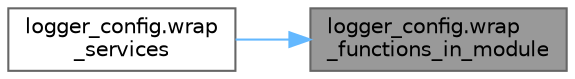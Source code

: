 digraph "logger_config.wrap_functions_in_module"
{
 // LATEX_PDF_SIZE
  bgcolor="transparent";
  edge [fontname=Helvetica,fontsize=10,labelfontname=Helvetica,labelfontsize=10];
  node [fontname=Helvetica,fontsize=10,shape=box,height=0.2,width=0.4];
  rankdir="RL";
  Node1 [id="Node000001",label="logger_config.wrap\l_functions_in_module",height=0.2,width=0.4,color="gray40", fillcolor="grey60", style="filled", fontcolor="black",tooltip=" "];
  Node1 -> Node2 [id="edge1_Node000001_Node000002",dir="back",color="steelblue1",style="solid",tooltip=" "];
  Node2 [id="Node000002",label="logger_config.wrap\l_services",height=0.2,width=0.4,color="grey40", fillcolor="white", style="filled",URL="$namespacelogger__config.html#a3f56524e2272c0482cc931e7362df493",tooltip=" "];
}
